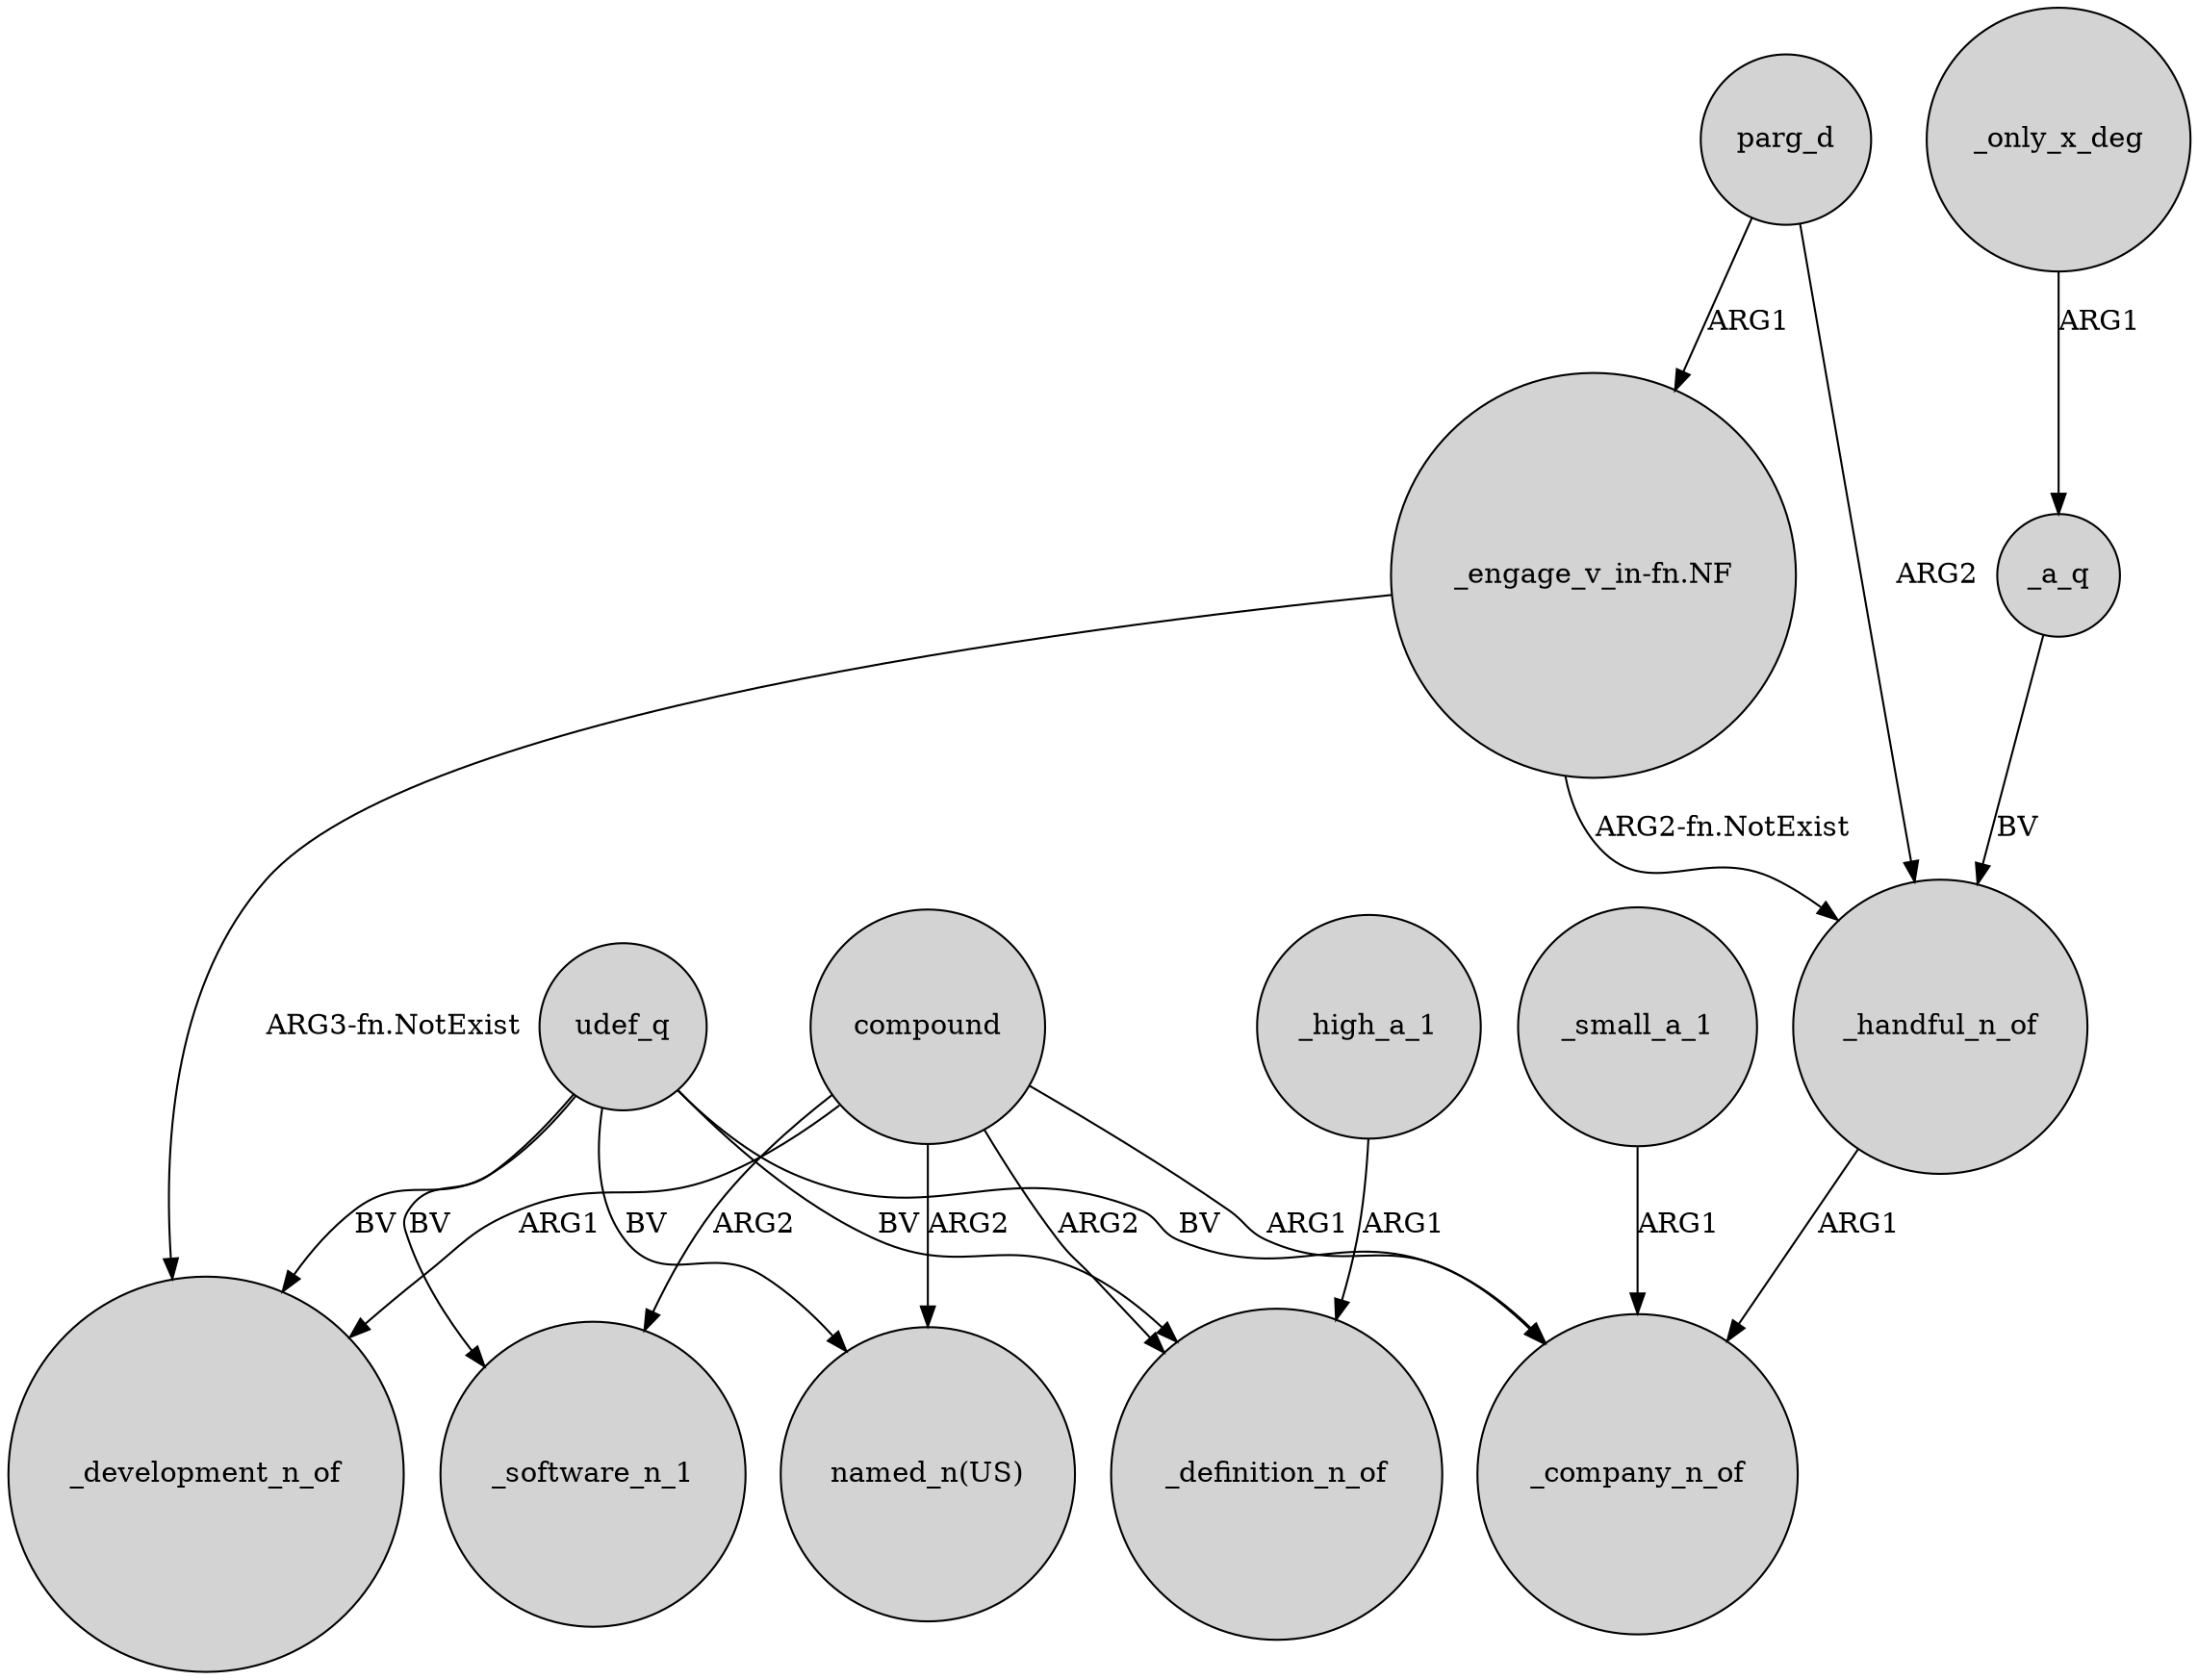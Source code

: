 digraph {
	node [shape=circle style=filled]
	"_engage_v_in-fn.NF" -> _handful_n_of [label="ARG2-fn.NotExist"]
	udef_q -> _software_n_1 [label=BV]
	udef_q -> "named_n(US)" [label=BV]
	compound -> _software_n_1 [label=ARG2]
	compound -> _development_n_of [label=ARG1]
	compound -> "named_n(US)" [label=ARG2]
	compound -> _company_n_of [label=ARG1]
	parg_d -> "_engage_v_in-fn.NF" [label=ARG1]
	_high_a_1 -> _definition_n_of [label=ARG1]
	udef_q -> _definition_n_of [label=BV]
	_a_q -> _handful_n_of [label=BV]
	compound -> _definition_n_of [label=ARG2]
	_only_x_deg -> _a_q [label=ARG1]
	udef_q -> _development_n_of [label=BV]
	_small_a_1 -> _company_n_of [label=ARG1]
	"_engage_v_in-fn.NF" -> _development_n_of [label="ARG3-fn.NotExist"]
	udef_q -> _company_n_of [label=BV]
	_handful_n_of -> _company_n_of [label=ARG1]
	parg_d -> _handful_n_of [label=ARG2]
}
